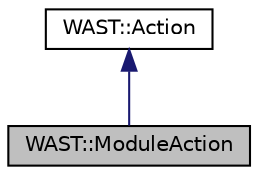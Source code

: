 digraph "WAST::ModuleAction"
{
  edge [fontname="Helvetica",fontsize="10",labelfontname="Helvetica",labelfontsize="10"];
  node [fontname="Helvetica",fontsize="10",shape=record];
  Node0 [label="WAST::ModuleAction",height=0.2,width=0.4,color="black", fillcolor="grey75", style="filled", fontcolor="black"];
  Node1 -> Node0 [dir="back",color="midnightblue",fontsize="10",style="solid"];
  Node1 [label="WAST::Action",height=0.2,width=0.4,color="black", fillcolor="white", style="filled",URL="$struct_w_a_s_t_1_1_action.html"];
}
